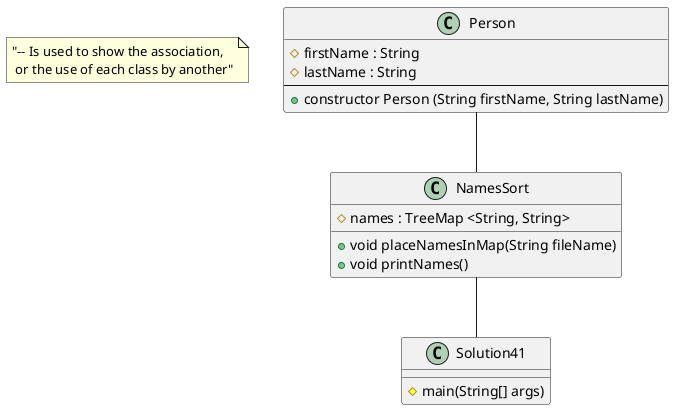 @startuml
'https://plantuml.com/class-diagram

note as N1
  "-- Is used to show the association,
   or the use of each class by another"
end note

class Person{
# firstName : String
# lastName : String
--
+ constructor Person (String firstName, String lastName)
}
Person -- NamesSort


class NamesSort{
# names : TreeMap <String, String>
__
+ void placeNamesInMap(String fileName)
+ void printNames()
}
NamesSort -- Solution41

class Solution41{
# main(String[] args)
}
@enduml